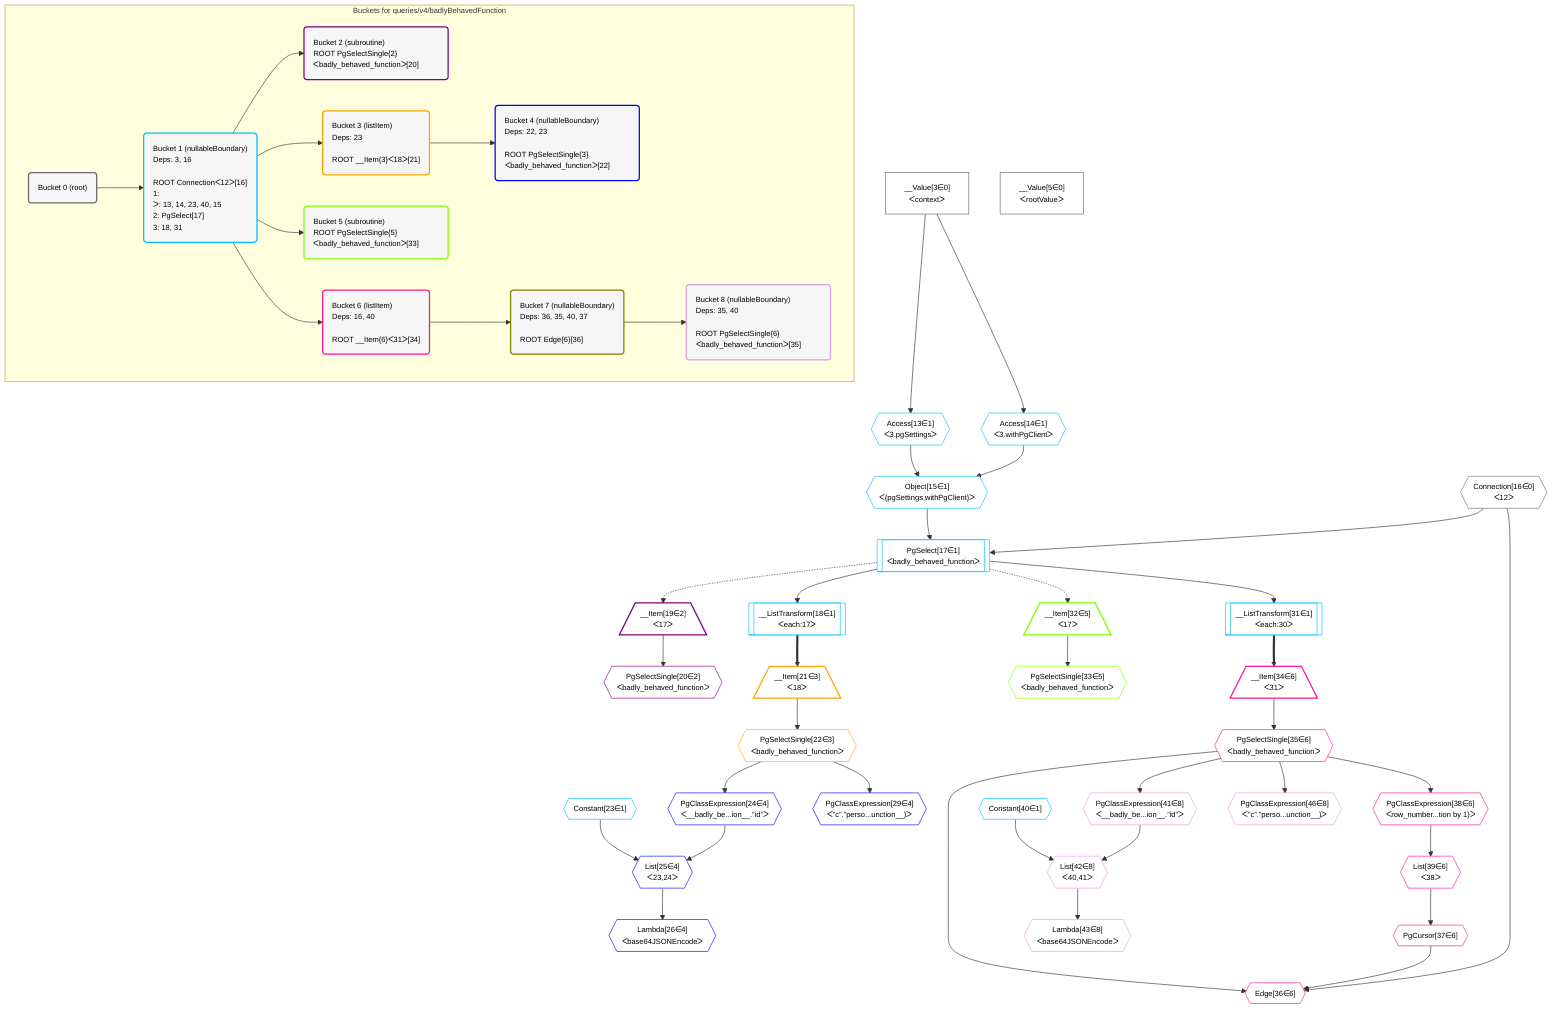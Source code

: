%%{init: {'themeVariables': { 'fontSize': '12px'}}}%%
graph TD
    classDef path fill:#eee,stroke:#000,color:#000
    classDef plan fill:#fff,stroke-width:1px,color:#000
    classDef itemplan fill:#fff,stroke-width:2px,color:#000
    classDef unbatchedplan fill:#dff,stroke-width:1px,color:#000
    classDef sideeffectplan fill:#fcc,stroke-width:2px,color:#000
    classDef bucket fill:#f6f6f6,color:#000,stroke-width:2px,text-align:left


    %% define steps
    __Value3["__Value[3∈0]<br />ᐸcontextᐳ"]:::plan
    __Value5["__Value[5∈0]<br />ᐸrootValueᐳ"]:::plan
    Access13{{"Access[13∈1]<br />ᐸ3.pgSettingsᐳ"}}:::plan
    Access14{{"Access[14∈1]<br />ᐸ3.withPgClientᐳ"}}:::plan
    Object15{{"Object[15∈1]<br />ᐸ{pgSettings,withPgClient}ᐳ"}}:::plan
    Connection16{{"Connection[16∈0]<br />ᐸ12ᐳ"}}:::plan
    PgSelect17[["PgSelect[17∈1]<br />ᐸbadly_behaved_functionᐳ"]]:::plan
    __ListTransform18[["__ListTransform[18∈1]<br />ᐸeach:17ᐳ"]]:::plan
    __Item19[/"__Item[19∈2]<br />ᐸ17ᐳ"\]:::itemplan
    PgSelectSingle20{{"PgSelectSingle[20∈2]<br />ᐸbadly_behaved_functionᐳ"}}:::plan
    __Item21[/"__Item[21∈3]<br />ᐸ18ᐳ"\]:::itemplan
    PgSelectSingle22{{"PgSelectSingle[22∈3]<br />ᐸbadly_behaved_functionᐳ"}}:::plan
    Constant23{{"Constant[23∈1]"}}:::plan
    PgClassExpression24{{"PgClassExpression[24∈4]<br />ᐸ__badly_be...ion__.”id”ᐳ"}}:::plan
    List25{{"List[25∈4]<br />ᐸ23,24ᐳ"}}:::plan
    Lambda26{{"Lambda[26∈4]<br />ᐸbase64JSONEncodeᐳ"}}:::plan
    PgClassExpression29{{"PgClassExpression[29∈4]<br />ᐸ”c”.”perso...unction__)ᐳ"}}:::plan
    __ListTransform31[["__ListTransform[31∈1]<br />ᐸeach:30ᐳ"]]:::plan
    __Item32[/"__Item[32∈5]<br />ᐸ17ᐳ"\]:::itemplan
    PgSelectSingle33{{"PgSelectSingle[33∈5]<br />ᐸbadly_behaved_functionᐳ"}}:::plan
    __Item34[/"__Item[34∈6]<br />ᐸ31ᐳ"\]:::itemplan
    PgSelectSingle35{{"PgSelectSingle[35∈6]<br />ᐸbadly_behaved_functionᐳ"}}:::plan
    PgClassExpression38{{"PgClassExpression[38∈6]<br />ᐸrow_number...tion by 1)ᐳ"}}:::plan
    List39{{"List[39∈6]<br />ᐸ38ᐳ"}}:::plan
    PgCursor37{{"PgCursor[37∈6]"}}:::plan
    Edge36{{"Edge[36∈6]"}}:::plan
    Constant40{{"Constant[40∈1]"}}:::plan
    PgClassExpression41{{"PgClassExpression[41∈8]<br />ᐸ__badly_be...ion__.”id”ᐳ"}}:::plan
    List42{{"List[42∈8]<br />ᐸ40,41ᐳ"}}:::plan
    Lambda43{{"Lambda[43∈8]<br />ᐸbase64JSONEncodeᐳ"}}:::plan
    PgClassExpression46{{"PgClassExpression[46∈8]<br />ᐸ”c”.”perso...unction__)ᐳ"}}:::plan

    %% plan dependencies
    __Value3 --> Access13
    __Value3 --> Access14
    Access13 & Access14 --> Object15
    Object15 & Connection16 --> PgSelect17
    PgSelect17 --> __ListTransform18
    PgSelect17 -.-> __Item19
    __Item19 --> PgSelectSingle20
    __ListTransform18 ==> __Item21
    __Item21 --> PgSelectSingle22
    PgSelectSingle22 --> PgClassExpression24
    Constant23 & PgClassExpression24 --> List25
    List25 --> Lambda26
    PgSelectSingle22 --> PgClassExpression29
    PgSelect17 --> __ListTransform31
    PgSelect17 -.-> __Item32
    __Item32 --> PgSelectSingle33
    __ListTransform31 ==> __Item34
    __Item34 --> PgSelectSingle35
    PgSelectSingle35 --> PgClassExpression38
    PgClassExpression38 --> List39
    List39 --> PgCursor37
    PgSelectSingle35 & PgCursor37 & Connection16 --> Edge36
    PgSelectSingle35 --> PgClassExpression41
    Constant40 & PgClassExpression41 --> List42
    List42 --> Lambda43
    PgSelectSingle35 --> PgClassExpression46

    subgraph "Buckets for queries/v4/badlyBehavedFunction"
    Bucket0("Bucket 0 (root)"):::bucket
    classDef bucket0 stroke:#696969
    class Bucket0,__Value3,__Value5,Connection16 bucket0
    Bucket1("Bucket 1 (nullableBoundary)<br />Deps: 3, 16<br /><br />ROOT Connectionᐸ12ᐳ[16]<br />1: <br />ᐳ: 13, 14, 23, 40, 15<br />2: PgSelect[17]<br />3: 18, 31"):::bucket
    classDef bucket1 stroke:#00bfff
    class Bucket1,Access13,Access14,Object15,PgSelect17,__ListTransform18,Constant23,__ListTransform31,Constant40 bucket1
    Bucket2("Bucket 2 (subroutine)<br />ROOT PgSelectSingle{2}ᐸbadly_behaved_functionᐳ[20]"):::bucket
    classDef bucket2 stroke:#7f007f
    class Bucket2,__Item19,PgSelectSingle20 bucket2
    Bucket3("Bucket 3 (listItem)<br />Deps: 23<br /><br />ROOT __Item{3}ᐸ18ᐳ[21]"):::bucket
    classDef bucket3 stroke:#ffa500
    class Bucket3,__Item21,PgSelectSingle22 bucket3
    Bucket4("Bucket 4 (nullableBoundary)<br />Deps: 22, 23<br /><br />ROOT PgSelectSingle{3}ᐸbadly_behaved_functionᐳ[22]"):::bucket
    classDef bucket4 stroke:#0000ff
    class Bucket4,PgClassExpression24,List25,Lambda26,PgClassExpression29 bucket4
    Bucket5("Bucket 5 (subroutine)<br />ROOT PgSelectSingle{5}ᐸbadly_behaved_functionᐳ[33]"):::bucket
    classDef bucket5 stroke:#7fff00
    class Bucket5,__Item32,PgSelectSingle33 bucket5
    Bucket6("Bucket 6 (listItem)<br />Deps: 16, 40<br /><br />ROOT __Item{6}ᐸ31ᐳ[34]"):::bucket
    classDef bucket6 stroke:#ff1493
    class Bucket6,__Item34,PgSelectSingle35,Edge36,PgCursor37,PgClassExpression38,List39 bucket6
    Bucket7("Bucket 7 (nullableBoundary)<br />Deps: 36, 35, 40, 37<br /><br />ROOT Edge{6}[36]"):::bucket
    classDef bucket7 stroke:#808000
    class Bucket7 bucket7
    Bucket8("Bucket 8 (nullableBoundary)<br />Deps: 35, 40<br /><br />ROOT PgSelectSingle{6}ᐸbadly_behaved_functionᐳ[35]"):::bucket
    classDef bucket8 stroke:#dda0dd
    class Bucket8,PgClassExpression41,List42,Lambda43,PgClassExpression46 bucket8
    Bucket0 --> Bucket1
    Bucket1 --> Bucket2 & Bucket3 & Bucket5 & Bucket6
    Bucket3 --> Bucket4
    Bucket6 --> Bucket7
    Bucket7 --> Bucket8
    end